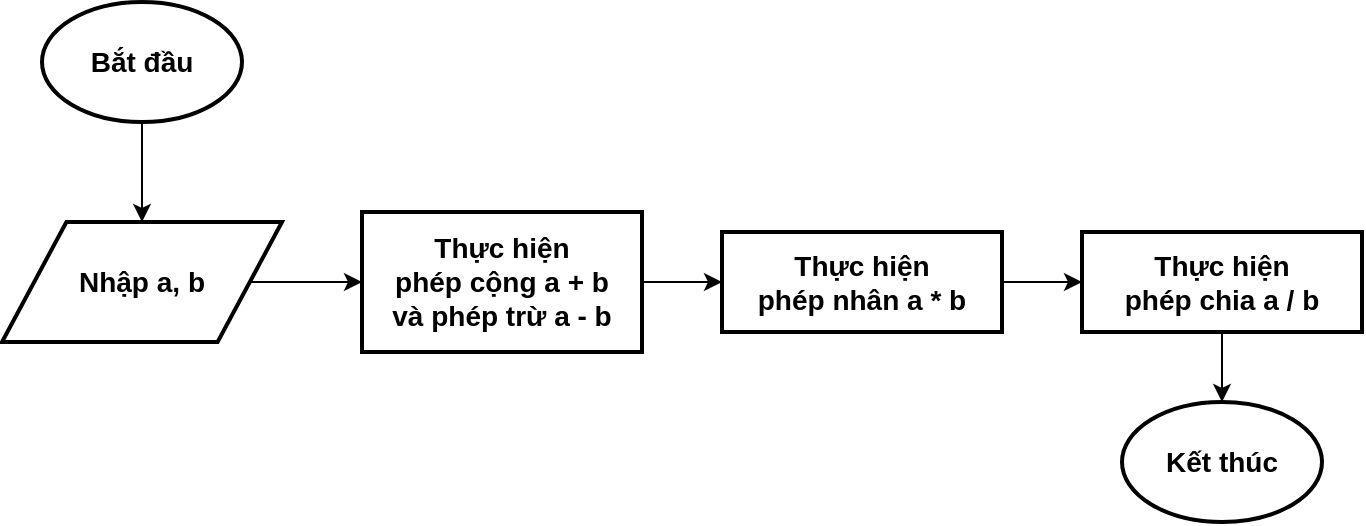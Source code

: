 <mxfile version="24.4.9" type="device">
  <diagram id="C5RBs43oDa-KdzZeNtuy" name="Page-1">
    <mxGraphModel dx="1050" dy="557" grid="1" gridSize="10" guides="1" tooltips="1" connect="1" arrows="1" fold="1" page="1" pageScale="1" pageWidth="827" pageHeight="1169" math="0" shadow="0">
      <root>
        <mxCell id="WIyWlLk6GJQsqaUBKTNV-0" />
        <mxCell id="WIyWlLk6GJQsqaUBKTNV-1" parent="WIyWlLk6GJQsqaUBKTNV-0" />
        <mxCell id="L8_wQVxpYPg2bxadCbmA-2" style="edgeStyle=orthogonalEdgeStyle;rounded=0;orthogonalLoop=1;jettySize=auto;html=1;exitX=0.5;exitY=1;exitDx=0;exitDy=0;exitPerimeter=0;entryX=0.5;entryY=0;entryDx=0;entryDy=0;" edge="1" parent="WIyWlLk6GJQsqaUBKTNV-1" source="L8_wQVxpYPg2bxadCbmA-0" target="L8_wQVxpYPg2bxadCbmA-1">
          <mxGeometry relative="1" as="geometry" />
        </mxCell>
        <mxCell id="L8_wQVxpYPg2bxadCbmA-0" value="Bắt đầu" style="strokeWidth=2;html=1;shape=mxgraph.flowchart.start_1;whiteSpace=wrap;fontStyle=1;fontSize=14;" vertex="1" parent="WIyWlLk6GJQsqaUBKTNV-1">
          <mxGeometry x="40" y="40" width="100" height="60" as="geometry" />
        </mxCell>
        <mxCell id="L8_wQVxpYPg2bxadCbmA-10" style="edgeStyle=orthogonalEdgeStyle;rounded=0;orthogonalLoop=1;jettySize=auto;html=1;exitX=1;exitY=0.5;exitDx=0;exitDy=0;entryX=0;entryY=0.5;entryDx=0;entryDy=0;" edge="1" parent="WIyWlLk6GJQsqaUBKTNV-1" source="L8_wQVxpYPg2bxadCbmA-1" target="L8_wQVxpYPg2bxadCbmA-3">
          <mxGeometry relative="1" as="geometry" />
        </mxCell>
        <mxCell id="L8_wQVxpYPg2bxadCbmA-1" value="&lt;span style=&quot;font-size: 14px;&quot;&gt;&lt;b&gt;Nhập a, b&lt;/b&gt;&lt;/span&gt;" style="shape=parallelogram;html=1;strokeWidth=2;perimeter=parallelogramPerimeter;whiteSpace=wrap;rounded=0;arcSize=12;size=0.23;" vertex="1" parent="WIyWlLk6GJQsqaUBKTNV-1">
          <mxGeometry x="20" y="150" width="140" height="60" as="geometry" />
        </mxCell>
        <mxCell id="L8_wQVxpYPg2bxadCbmA-11" style="edgeStyle=orthogonalEdgeStyle;rounded=0;orthogonalLoop=1;jettySize=auto;html=1;exitX=1;exitY=0.5;exitDx=0;exitDy=0;entryX=0;entryY=0.5;entryDx=0;entryDy=0;" edge="1" parent="WIyWlLk6GJQsqaUBKTNV-1" source="L8_wQVxpYPg2bxadCbmA-3" target="L8_wQVxpYPg2bxadCbmA-5">
          <mxGeometry relative="1" as="geometry" />
        </mxCell>
        <mxCell id="L8_wQVxpYPg2bxadCbmA-3" value="Thực hiện&lt;div&gt;phép cộng a + b&lt;/div&gt;&lt;div&gt;và phép trừ a - b&lt;/div&gt;" style="rounded=0;whiteSpace=wrap;html=1;absoluteArcSize=1;arcSize=14;strokeWidth=2;fontStyle=1;fontSize=14;" vertex="1" parent="WIyWlLk6GJQsqaUBKTNV-1">
          <mxGeometry x="200" y="145" width="140" height="70" as="geometry" />
        </mxCell>
        <mxCell id="L8_wQVxpYPg2bxadCbmA-12" style="edgeStyle=orthogonalEdgeStyle;rounded=0;orthogonalLoop=1;jettySize=auto;html=1;exitX=1;exitY=0.5;exitDx=0;exitDy=0;entryX=0;entryY=0.5;entryDx=0;entryDy=0;" edge="1" parent="WIyWlLk6GJQsqaUBKTNV-1" source="L8_wQVxpYPg2bxadCbmA-5" target="L8_wQVxpYPg2bxadCbmA-6">
          <mxGeometry relative="1" as="geometry" />
        </mxCell>
        <mxCell id="L8_wQVxpYPg2bxadCbmA-5" value="Thực hiện&lt;div&gt;phép nhân a * b&lt;/div&gt;" style="rounded=0;whiteSpace=wrap;html=1;absoluteArcSize=1;arcSize=14;strokeWidth=2;fontStyle=1;fontSize=14;" vertex="1" parent="WIyWlLk6GJQsqaUBKTNV-1">
          <mxGeometry x="380" y="155" width="140" height="50" as="geometry" />
        </mxCell>
        <mxCell id="L8_wQVxpYPg2bxadCbmA-6" value="Thực hiện&lt;div&gt;phép chia a / b&lt;/div&gt;" style="rounded=0;whiteSpace=wrap;html=1;absoluteArcSize=1;arcSize=14;strokeWidth=2;fontStyle=1;fontSize=14;" vertex="1" parent="WIyWlLk6GJQsqaUBKTNV-1">
          <mxGeometry x="560" y="155" width="140" height="50" as="geometry" />
        </mxCell>
        <mxCell id="L8_wQVxpYPg2bxadCbmA-8" value="Kết thúc" style="strokeWidth=2;html=1;shape=mxgraph.flowchart.start_1;whiteSpace=wrap;fontStyle=1;fontSize=14;" vertex="1" parent="WIyWlLk6GJQsqaUBKTNV-1">
          <mxGeometry x="580" y="240" width="100" height="60" as="geometry" />
        </mxCell>
        <mxCell id="L8_wQVxpYPg2bxadCbmA-9" style="edgeStyle=orthogonalEdgeStyle;rounded=0;orthogonalLoop=1;jettySize=auto;html=1;exitX=0.5;exitY=1;exitDx=0;exitDy=0;entryX=0.5;entryY=0;entryDx=0;entryDy=0;entryPerimeter=0;" edge="1" parent="WIyWlLk6GJQsqaUBKTNV-1" source="L8_wQVxpYPg2bxadCbmA-6" target="L8_wQVxpYPg2bxadCbmA-8">
          <mxGeometry relative="1" as="geometry" />
        </mxCell>
      </root>
    </mxGraphModel>
  </diagram>
</mxfile>
